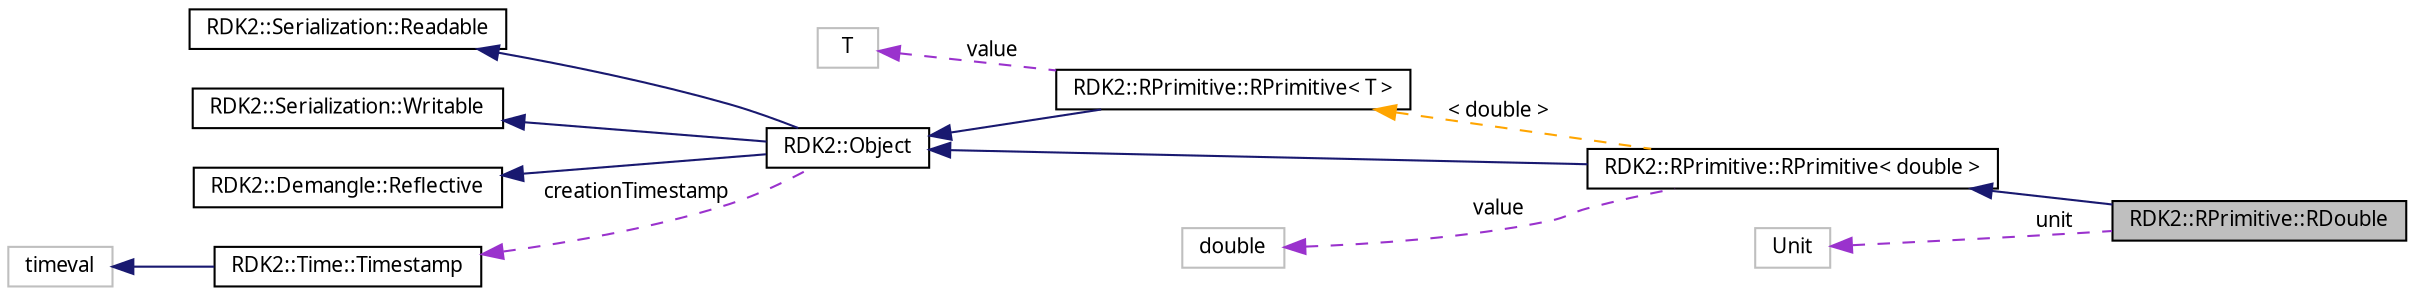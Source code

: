 digraph G
{
  edge [fontname="FreeSans.ttf",fontsize=10,labelfontname="FreeSans.ttf",labelfontsize=10];
  node [fontname="FreeSans.ttf",fontsize=10,shape=record];
  rankdir=LR;
  Node1 [label="RDK2::RPrimitive::RDouble",height=0.2,width=0.4,color="black", fillcolor="grey75", style="filled" fontcolor="black"];
  Node2 -> Node1 [dir=back,color="midnightblue",fontsize=10,style="solid",fontname="FreeSans.ttf"];
  Node2 [label="RDK2::RPrimitive::RPrimitive\< double \>",height=0.2,width=0.4,color="black", fillcolor="white", style="filled",URL="$struct_r_d_k2_1_1_r_primitive_1_1_r_primitive.html"];
  Node3 -> Node2 [dir=back,color="midnightblue",fontsize=10,style="solid",fontname="FreeSans.ttf"];
  Node3 [label="RDK2::Object",height=0.2,width=0.4,color="black", fillcolor="white", style="filled",URL="$class_r_d_k2_1_1_object.html"];
  Node4 -> Node3 [dir=back,color="midnightblue",fontsize=10,style="solid",fontname="FreeSans.ttf"];
  Node4 [label="RDK2::Serialization::Readable",height=0.2,width=0.4,color="black", fillcolor="white", style="filled",URL="$class_r_d_k2_1_1_serialization_1_1_readable.html",tooltip="A Readable object is one that implements a deserialization procedure."];
  Node5 -> Node3 [dir=back,color="midnightblue",fontsize=10,style="solid",fontname="FreeSans.ttf"];
  Node5 [label="RDK2::Serialization::Writable",height=0.2,width=0.4,color="black", fillcolor="white", style="filled",URL="$class_r_d_k2_1_1_serialization_1_1_writable.html"];
  Node6 -> Node3 [dir=back,color="midnightblue",fontsize=10,style="solid",fontname="FreeSans.ttf"];
  Node6 [label="RDK2::Demangle::Reflective",height=0.2,width=0.4,color="black", fillcolor="white", style="filled",URL="$struct_r_d_k2_1_1_demangle_1_1_reflective.html"];
  Node7 -> Node3 [dir=back,color="darkorchid3",fontsize=10,style="dashed",label="creationTimestamp",fontname="FreeSans.ttf"];
  Node7 [label="RDK2::Time::Timestamp",height=0.2,width=0.4,color="black", fillcolor="white", style="filled",URL="$struct_r_d_k2_1_1_time_1_1_timestamp.html"];
  Node8 -> Node7 [dir=back,color="midnightblue",fontsize=10,style="solid",fontname="FreeSans.ttf"];
  Node8 [label="timeval",height=0.2,width=0.4,color="grey75", fillcolor="white", style="filled"];
  Node9 -> Node2 [dir=back,color="darkorchid3",fontsize=10,style="dashed",label="value",fontname="FreeSans.ttf"];
  Node9 [label="double",height=0.2,width=0.4,color="grey75", fillcolor="white", style="filled"];
  Node10 -> Node2 [dir=back,color="orange",fontsize=10,style="dashed",label="\< double \>",fontname="FreeSans.ttf"];
  Node10 [label="RDK2::RPrimitive::RPrimitive\< T \>",height=0.2,width=0.4,color="black", fillcolor="white", style="filled",URL="$struct_r_d_k2_1_1_r_primitive_1_1_r_primitive.html"];
  Node3 -> Node10 [dir=back,color="midnightblue",fontsize=10,style="solid",fontname="FreeSans.ttf"];
  Node11 -> Node10 [dir=back,color="darkorchid3",fontsize=10,style="dashed",label="value",fontname="FreeSans.ttf"];
  Node11 [label="T",height=0.2,width=0.4,color="grey75", fillcolor="white", style="filled"];
  Node12 -> Node1 [dir=back,color="darkorchid3",fontsize=10,style="dashed",label="unit",fontname="FreeSans.ttf"];
  Node12 [label="Unit",height=0.2,width=0.4,color="grey75", fillcolor="white", style="filled"];
}
